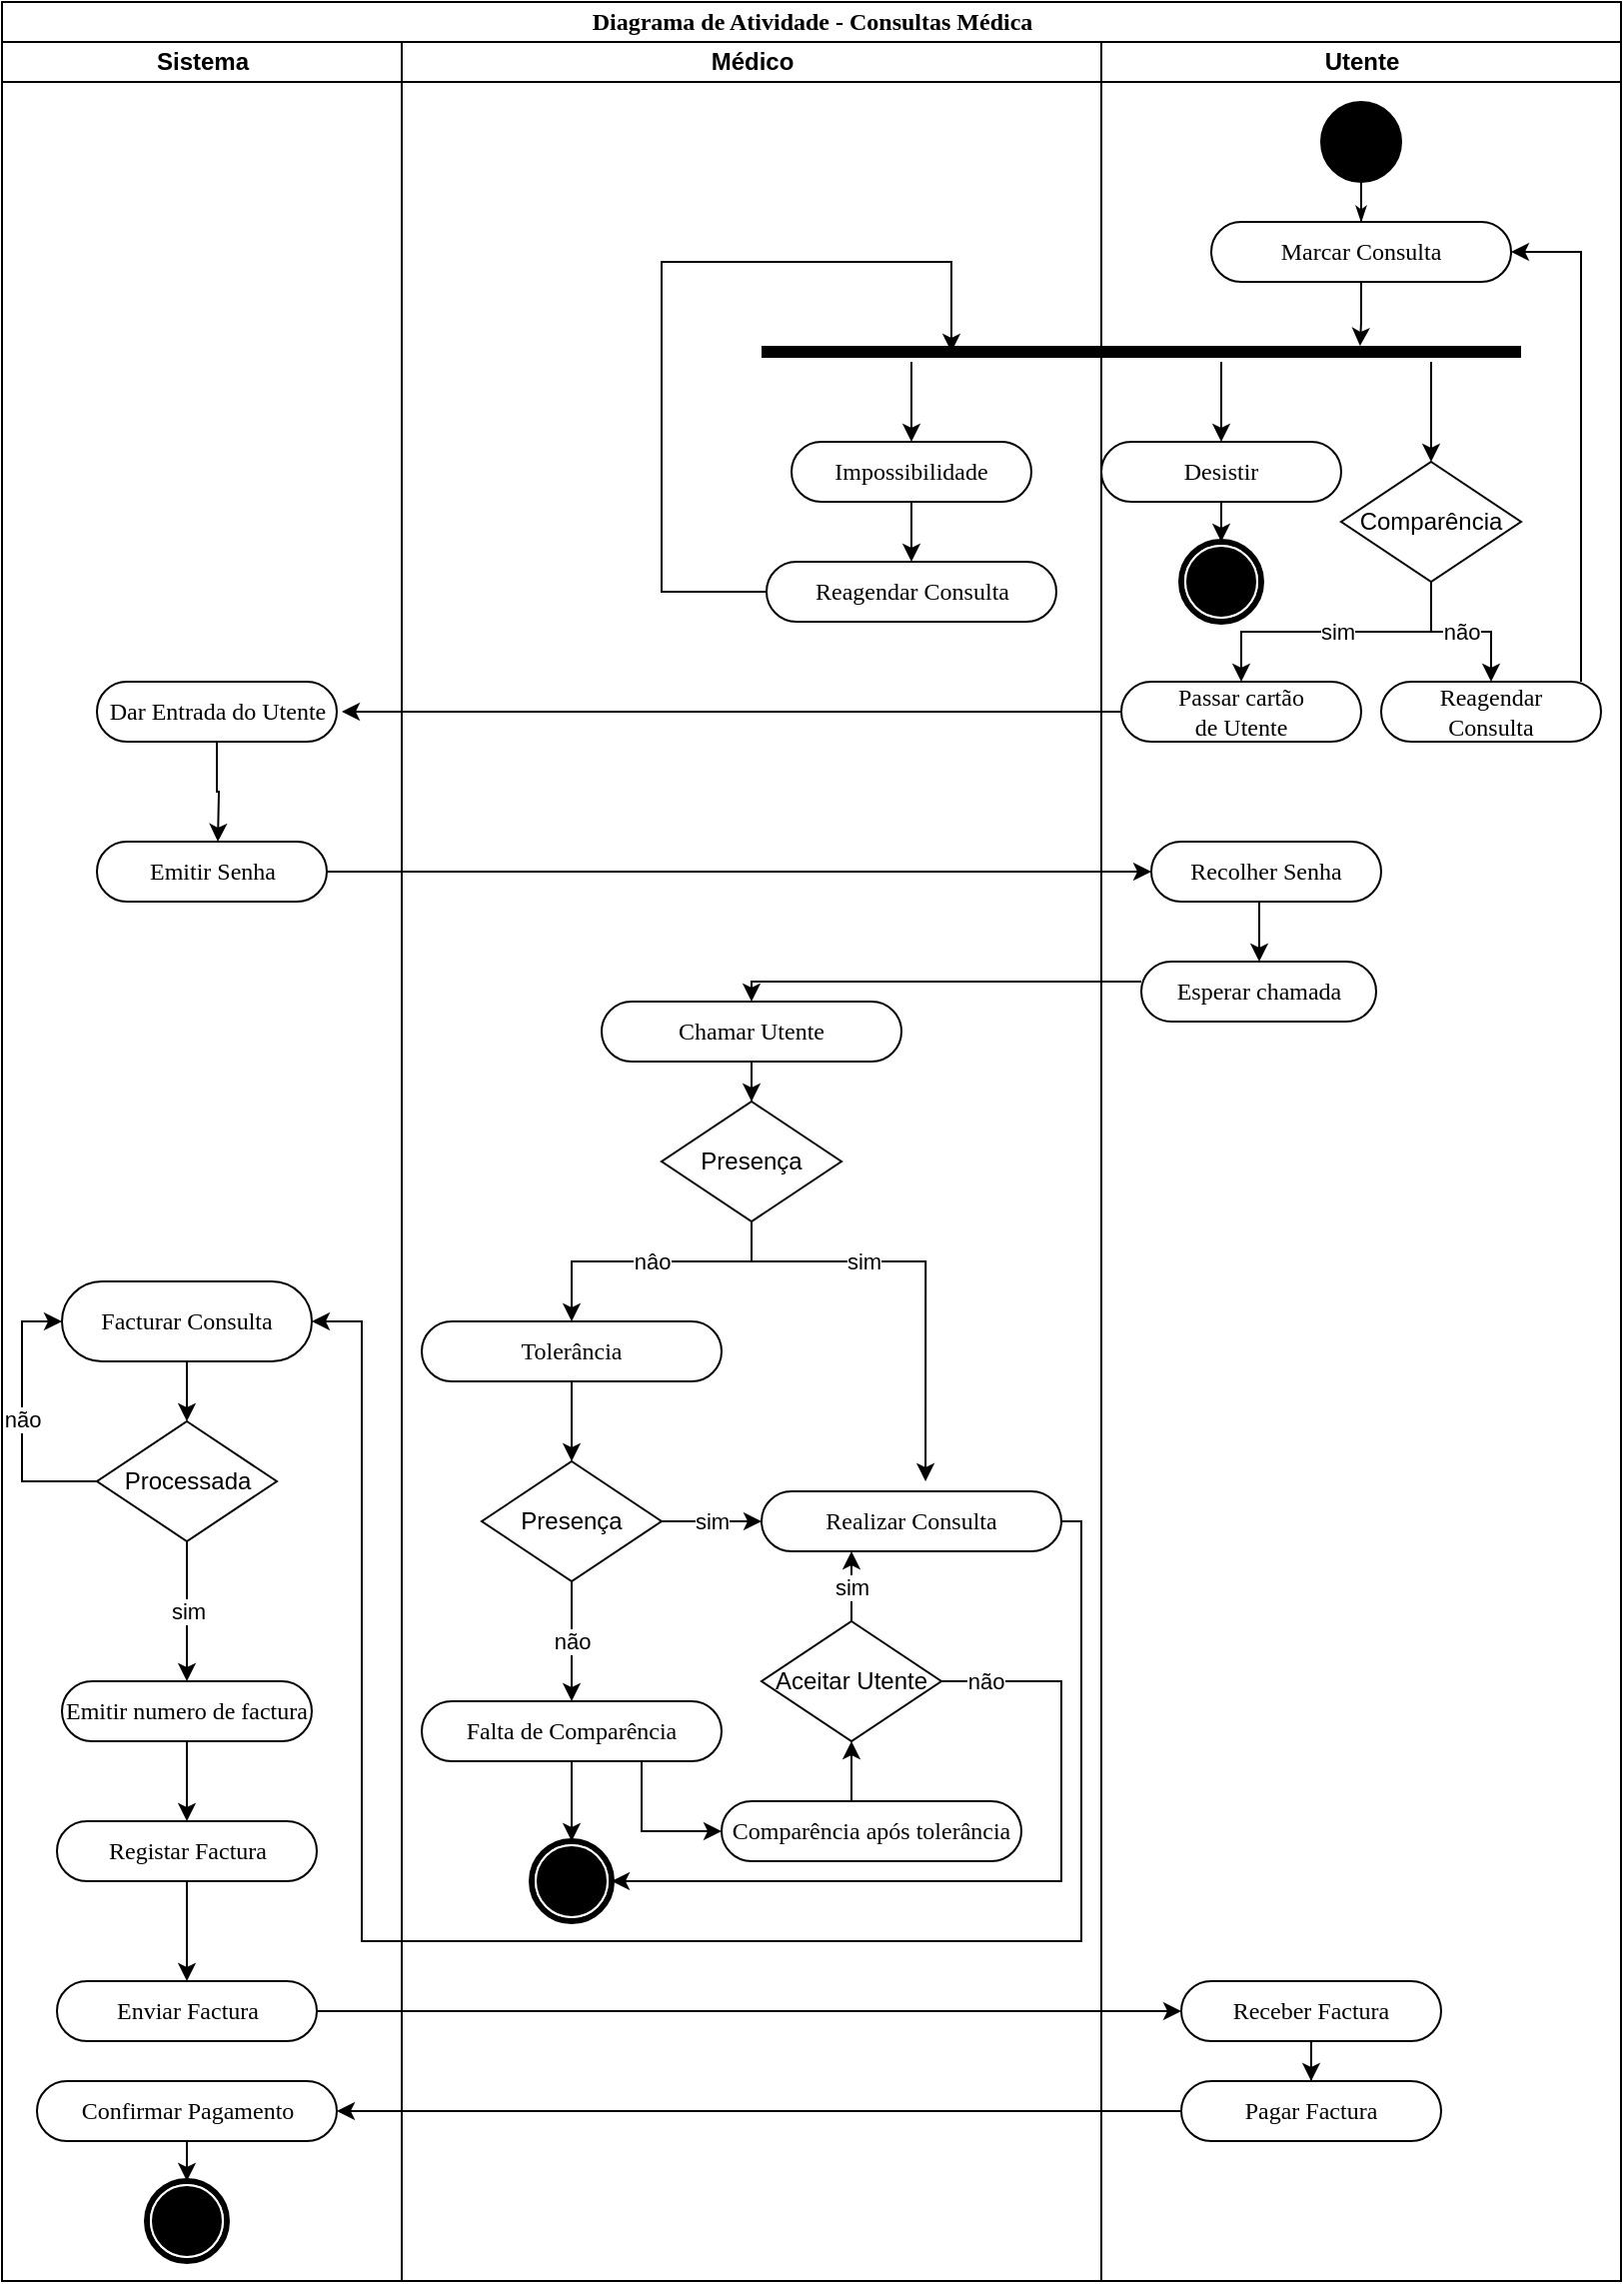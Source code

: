 <mxfile version="14.2.3" type="device"><diagram name="Page-1" id="0783ab3e-0a74-02c8-0abd-f7b4e66b4bec"><mxGraphModel dx="2974" dy="484" grid="1" gridSize="10" guides="1" tooltips="1" connect="1" arrows="1" fold="1" page="1" pageScale="1" pageWidth="827" pageHeight="1169" background="#ffffff" math="0" shadow="0"><root><mxCell id="0"/><mxCell id="1" parent="0"/><mxCell id="1c1d494c118603dd-1" value="Diagrama de Atividade - Consultas Médica" style="swimlane;html=1;childLayout=stackLayout;startSize=20;rounded=0;shadow=0;comic=0;labelBackgroundColor=none;strokeWidth=1;fontFamily=Verdana;fontSize=12;align=center;" parent="1" vertex="1"><mxGeometry x="-1640" y="20" width="810" height="1140" as="geometry"/></mxCell><mxCell id="1c1d494c118603dd-2" value="Sistema" style="swimlane;html=1;startSize=20;" parent="1c1d494c118603dd-1" vertex="1"><mxGeometry y="20" width="200" height="1120" as="geometry"><mxRectangle y="20" width="50" height="970" as="alternateBounds"/></mxGeometry></mxCell><mxCell id="0AZNAEOPZxG-UOAVGBEZ-150" style="edgeStyle=orthogonalEdgeStyle;rounded=0;orthogonalLoop=1;jettySize=auto;html=1;" edge="1" parent="1c1d494c118603dd-2" source="0AZNAEOPZxG-UOAVGBEZ-118" target="0AZNAEOPZxG-UOAVGBEZ-149"><mxGeometry relative="1" as="geometry"/></mxCell><mxCell id="0AZNAEOPZxG-UOAVGBEZ-118" value="Facturar Consulta" style="rounded=1;whiteSpace=wrap;html=1;shadow=0;comic=0;labelBackgroundColor=none;strokeWidth=1;fontFamily=Verdana;fontSize=12;align=center;arcSize=50;" vertex="1" parent="1c1d494c118603dd-2"><mxGeometry x="30" y="620" width="125" height="40" as="geometry"/></mxCell><mxCell id="0AZNAEOPZxG-UOAVGBEZ-169" style="edgeStyle=orthogonalEdgeStyle;rounded=0;orthogonalLoop=1;jettySize=auto;html=1;entryX=0.5;entryY=0;entryDx=0;entryDy=0;" edge="1" parent="1c1d494c118603dd-2" source="1c1d494c118603dd-19" target="0AZNAEOPZxG-UOAVGBEZ-168"><mxGeometry relative="1" as="geometry"/></mxCell><mxCell id="1c1d494c118603dd-19" value="Registar Factura" style="rounded=1;whiteSpace=wrap;html=1;shadow=0;comic=0;labelBackgroundColor=none;strokeWidth=1;fontFamily=Verdana;fontSize=12;align=center;arcSize=50;" parent="1c1d494c118603dd-2" vertex="1"><mxGeometry x="27.5" y="890" width="130" height="30" as="geometry"/></mxCell><mxCell id="0AZNAEOPZxG-UOAVGBEZ-148" style="edgeStyle=orthogonalEdgeStyle;rounded=0;orthogonalLoop=1;jettySize=auto;html=1;" edge="1" parent="1c1d494c118603dd-2" source="0AZNAEOPZxG-UOAVGBEZ-146" target="1c1d494c118603dd-19"><mxGeometry relative="1" as="geometry"/></mxCell><mxCell id="0AZNAEOPZxG-UOAVGBEZ-146" value="Emitir numero de factura" style="rounded=1;whiteSpace=wrap;html=1;shadow=0;comic=0;labelBackgroundColor=none;strokeWidth=1;fontFamily=Verdana;fontSize=12;align=center;arcSize=50;" vertex="1" parent="1c1d494c118603dd-2"><mxGeometry x="30" y="820" width="125" height="30" as="geometry"/></mxCell><mxCell id="0AZNAEOPZxG-UOAVGBEZ-151" value="sim" style="edgeStyle=orthogonalEdgeStyle;rounded=0;orthogonalLoop=1;jettySize=auto;html=1;entryX=0.5;entryY=0;entryDx=0;entryDy=0;" edge="1" parent="1c1d494c118603dd-2" source="0AZNAEOPZxG-UOAVGBEZ-149" target="0AZNAEOPZxG-UOAVGBEZ-146"><mxGeometry relative="1" as="geometry"/></mxCell><mxCell id="0AZNAEOPZxG-UOAVGBEZ-154" value="não" style="edgeStyle=orthogonalEdgeStyle;rounded=0;orthogonalLoop=1;jettySize=auto;html=1;entryX=0;entryY=0.5;entryDx=0;entryDy=0;" edge="1" parent="1c1d494c118603dd-2" source="0AZNAEOPZxG-UOAVGBEZ-149" target="0AZNAEOPZxG-UOAVGBEZ-118"><mxGeometry relative="1" as="geometry"><Array as="points"><mxPoint x="10" y="720"/><mxPoint x="10" y="640"/></Array></mxGeometry></mxCell><mxCell id="0AZNAEOPZxG-UOAVGBEZ-149" value="Processada" style="rhombus;whiteSpace=wrap;html=1;" vertex="1" parent="1c1d494c118603dd-2"><mxGeometry x="47.5" y="690" width="90" height="60" as="geometry"/></mxCell><mxCell id="0AZNAEOPZxG-UOAVGBEZ-168" value="Enviar Factura" style="rounded=1;whiteSpace=wrap;html=1;shadow=0;comic=0;labelBackgroundColor=none;strokeWidth=1;fontFamily=Verdana;fontSize=12;align=center;arcSize=50;" vertex="1" parent="1c1d494c118603dd-2"><mxGeometry x="27.5" y="970" width="130" height="30" as="geometry"/></mxCell><mxCell id="60571a20871a0731-5" value="" style="shape=mxgraph.bpmn.shape;html=1;verticalLabelPosition=bottom;labelBackgroundColor=#ffffff;verticalAlign=top;perimeter=ellipsePerimeter;outline=end;symbol=terminate;rounded=0;shadow=0;comic=0;strokeWidth=1;fontFamily=Verdana;fontSize=12;align=center;" parent="1c1d494c118603dd-2" vertex="1"><mxGeometry x="72.5" y="1070" width="40" height="40" as="geometry"/></mxCell><mxCell id="0AZNAEOPZxG-UOAVGBEZ-178" style="edgeStyle=orthogonalEdgeStyle;rounded=0;orthogonalLoop=1;jettySize=auto;html=1;entryX=0.5;entryY=0;entryDx=0;entryDy=0;" edge="1" parent="1c1d494c118603dd-2" source="0AZNAEOPZxG-UOAVGBEZ-176" target="60571a20871a0731-5"><mxGeometry relative="1" as="geometry"/></mxCell><mxCell id="0AZNAEOPZxG-UOAVGBEZ-176" value="Confirmar Pagamento" style="rounded=1;whiteSpace=wrap;html=1;shadow=0;comic=0;labelBackgroundColor=none;strokeWidth=1;fontFamily=Verdana;fontSize=12;align=center;arcSize=50;" vertex="1" parent="1c1d494c118603dd-2"><mxGeometry x="17.5" y="1020" width="150" height="30" as="geometry"/></mxCell><mxCell id="0AZNAEOPZxG-UOAVGBEZ-179" value="Emitir Senha" style="rounded=1;whiteSpace=wrap;html=1;shadow=0;comic=0;labelBackgroundColor=none;strokeWidth=1;fontFamily=Verdana;fontSize=12;align=center;arcSize=50;direction=west;" vertex="1" parent="1c1d494c118603dd-2"><mxGeometry x="47.5" y="400" width="115" height="30" as="geometry"/></mxCell><mxCell id="0AZNAEOPZxG-UOAVGBEZ-182" style="edgeStyle=orthogonalEdgeStyle;rounded=0;orthogonalLoop=1;jettySize=auto;html=1;" edge="1" parent="1c1d494c118603dd-2" source="0AZNAEOPZxG-UOAVGBEZ-181"><mxGeometry relative="1" as="geometry"><mxPoint x="108" y="400" as="targetPoint"/></mxGeometry></mxCell><mxCell id="0AZNAEOPZxG-UOAVGBEZ-181" value="Dar Entrada do Utente" style="rounded=1;whiteSpace=wrap;html=1;shadow=0;comic=0;labelBackgroundColor=none;strokeWidth=1;fontFamily=Verdana;fontSize=12;align=center;arcSize=50;direction=west;" vertex="1" parent="1c1d494c118603dd-2"><mxGeometry x="47.5" y="320" width="120" height="30" as="geometry"/></mxCell><mxCell id="1c1d494c118603dd-3" value="Médico" style="swimlane;html=1;startSize=20;" parent="1c1d494c118603dd-1" vertex="1"><mxGeometry x="200" y="20" width="350" height="1120" as="geometry"><mxRectangle x="250" y="20" width="30" height="970" as="alternateBounds"/></mxGeometry></mxCell><mxCell id="0AZNAEOPZxG-UOAVGBEZ-54" style="edgeStyle=orthogonalEdgeStyle;rounded=0;orthogonalLoop=1;jettySize=auto;html=1;" edge="1" parent="1c1d494c118603dd-3" source="0AZNAEOPZxG-UOAVGBEZ-32" target="0AZNAEOPZxG-UOAVGBEZ-53"><mxGeometry relative="1" as="geometry"/></mxCell><mxCell id="0AZNAEOPZxG-UOAVGBEZ-32" value="Chamar Utente" style="rounded=1;whiteSpace=wrap;html=1;shadow=0;comic=0;labelBackgroundColor=none;strokeWidth=1;fontFamily=Verdana;fontSize=12;align=center;arcSize=50;direction=west;" vertex="1" parent="1c1d494c118603dd-3"><mxGeometry x="100" y="480" width="150" height="30" as="geometry"/></mxCell><mxCell id="0AZNAEOPZxG-UOAVGBEZ-58" value="sim" style="edgeStyle=orthogonalEdgeStyle;rounded=0;orthogonalLoop=1;jettySize=auto;html=1;entryX=0.453;entryY=1.167;entryDx=0;entryDy=0;entryPerimeter=0;" edge="1" parent="1c1d494c118603dd-3" source="0AZNAEOPZxG-UOAVGBEZ-53" target="0AZNAEOPZxG-UOAVGBEZ-57"><mxGeometry x="-0.298" relative="1" as="geometry"><Array as="points"><mxPoint x="175" y="610"/><mxPoint x="262" y="610"/></Array><mxPoint as="offset"/></mxGeometry></mxCell><mxCell id="0AZNAEOPZxG-UOAVGBEZ-59" value="nâo" style="edgeStyle=orthogonalEdgeStyle;rounded=0;orthogonalLoop=1;jettySize=auto;html=1;entryX=0.5;entryY=1;entryDx=0;entryDy=0;" edge="1" parent="1c1d494c118603dd-3" source="0AZNAEOPZxG-UOAVGBEZ-53" target="0AZNAEOPZxG-UOAVGBEZ-56"><mxGeometry relative="1" as="geometry"><Array as="points"><mxPoint x="175" y="610"/><mxPoint x="85" y="610"/></Array></mxGeometry></mxCell><mxCell id="0AZNAEOPZxG-UOAVGBEZ-53" value="Presença" style="rhombus;whiteSpace=wrap;html=1;" vertex="1" parent="1c1d494c118603dd-3"><mxGeometry x="130" y="530" width="90" height="60" as="geometry"/></mxCell><mxCell id="0AZNAEOPZxG-UOAVGBEZ-62" style="edgeStyle=orthogonalEdgeStyle;rounded=0;orthogonalLoop=1;jettySize=auto;html=1;entryX=0.5;entryY=0;entryDx=0;entryDy=0;" edge="1" parent="1c1d494c118603dd-3" source="0AZNAEOPZxG-UOAVGBEZ-56" target="0AZNAEOPZxG-UOAVGBEZ-61"><mxGeometry relative="1" as="geometry"/></mxCell><mxCell id="0AZNAEOPZxG-UOAVGBEZ-56" value="Tolerância" style="rounded=1;whiteSpace=wrap;html=1;shadow=0;comic=0;labelBackgroundColor=none;strokeWidth=1;fontFamily=Verdana;fontSize=12;align=center;arcSize=50;direction=west;" vertex="1" parent="1c1d494c118603dd-3"><mxGeometry x="10" y="640" width="150" height="30" as="geometry"/></mxCell><mxCell id="0AZNAEOPZxG-UOAVGBEZ-57" value="Realizar Consulta" style="rounded=1;whiteSpace=wrap;html=1;shadow=0;comic=0;labelBackgroundColor=none;strokeWidth=1;fontFamily=Verdana;fontSize=12;align=center;arcSize=50;direction=west;" vertex="1" parent="1c1d494c118603dd-3"><mxGeometry x="180" y="725" width="150" height="30" as="geometry"/></mxCell><mxCell id="0AZNAEOPZxG-UOAVGBEZ-65" value="sim" style="edgeStyle=orthogonalEdgeStyle;rounded=0;orthogonalLoop=1;jettySize=auto;html=1;entryX=1;entryY=0.5;entryDx=0;entryDy=0;" edge="1" parent="1c1d494c118603dd-3" source="0AZNAEOPZxG-UOAVGBEZ-61" target="0AZNAEOPZxG-UOAVGBEZ-57"><mxGeometry relative="1" as="geometry"/></mxCell><mxCell id="0AZNAEOPZxG-UOAVGBEZ-67" value="não" style="edgeStyle=orthogonalEdgeStyle;rounded=0;orthogonalLoop=1;jettySize=auto;html=1;entryX=0.5;entryY=1;entryDx=0;entryDy=0;" edge="1" parent="1c1d494c118603dd-3" source="0AZNAEOPZxG-UOAVGBEZ-61" target="0AZNAEOPZxG-UOAVGBEZ-66"><mxGeometry relative="1" as="geometry"/></mxCell><mxCell id="0AZNAEOPZxG-UOAVGBEZ-61" value="Presença" style="rhombus;whiteSpace=wrap;html=1;" vertex="1" parent="1c1d494c118603dd-3"><mxGeometry x="40" y="710" width="90" height="60" as="geometry"/></mxCell><mxCell id="0AZNAEOPZxG-UOAVGBEZ-89" style="edgeStyle=orthogonalEdgeStyle;rounded=0;orthogonalLoop=1;jettySize=auto;html=1;entryX=0.5;entryY=0;entryDx=0;entryDy=0;" edge="1" parent="1c1d494c118603dd-3" source="0AZNAEOPZxG-UOAVGBEZ-66" target="0AZNAEOPZxG-UOAVGBEZ-87"><mxGeometry relative="1" as="geometry"/></mxCell><mxCell id="0AZNAEOPZxG-UOAVGBEZ-91" style="edgeStyle=orthogonalEdgeStyle;rounded=0;orthogonalLoop=1;jettySize=auto;html=1;entryX=1;entryY=0.5;entryDx=0;entryDy=0;" edge="1" parent="1c1d494c118603dd-3" source="0AZNAEOPZxG-UOAVGBEZ-66" target="0AZNAEOPZxG-UOAVGBEZ-90"><mxGeometry relative="1" as="geometry"><Array as="points"><mxPoint x="120" y="895"/></Array></mxGeometry></mxCell><mxCell id="0AZNAEOPZxG-UOAVGBEZ-66" value="Falta de Comparência" style="rounded=1;whiteSpace=wrap;html=1;shadow=0;comic=0;labelBackgroundColor=none;strokeWidth=1;fontFamily=Verdana;fontSize=12;align=center;arcSize=50;direction=west;" vertex="1" parent="1c1d494c118603dd-3"><mxGeometry x="10" y="830" width="150" height="30" as="geometry"/></mxCell><mxCell id="0AZNAEOPZxG-UOAVGBEZ-87" value="" style="shape=mxgraph.bpmn.shape;html=1;verticalLabelPosition=bottom;labelBackgroundColor=#ffffff;verticalAlign=top;perimeter=ellipsePerimeter;outline=end;symbol=terminate;rounded=0;shadow=0;comic=0;strokeWidth=1;fontFamily=Verdana;fontSize=12;align=center;" vertex="1" parent="1c1d494c118603dd-3"><mxGeometry x="65" y="900" width="40" height="40" as="geometry"/></mxCell><mxCell id="0AZNAEOPZxG-UOAVGBEZ-93" style="edgeStyle=orthogonalEdgeStyle;rounded=0;orthogonalLoop=1;jettySize=auto;html=1;" edge="1" parent="1c1d494c118603dd-3" source="0AZNAEOPZxG-UOAVGBEZ-90" target="0AZNAEOPZxG-UOAVGBEZ-92"><mxGeometry relative="1" as="geometry"><Array as="points"><mxPoint x="225" y="860"/><mxPoint x="225" y="860"/></Array></mxGeometry></mxCell><mxCell id="0AZNAEOPZxG-UOAVGBEZ-90" value="Comparência após tolerância" style="rounded=1;whiteSpace=wrap;html=1;shadow=0;comic=0;labelBackgroundColor=none;strokeWidth=1;fontFamily=Verdana;fontSize=12;align=center;arcSize=50;direction=west;" vertex="1" parent="1c1d494c118603dd-3"><mxGeometry x="160" y="880" width="150" height="30" as="geometry"/></mxCell><mxCell id="0AZNAEOPZxG-UOAVGBEZ-95" value="não" style="edgeStyle=orthogonalEdgeStyle;rounded=0;orthogonalLoop=1;jettySize=auto;html=1;entryX=1;entryY=0.5;entryDx=0;entryDy=0;" edge="1" parent="1c1d494c118603dd-3" source="0AZNAEOPZxG-UOAVGBEZ-92" target="0AZNAEOPZxG-UOAVGBEZ-87"><mxGeometry x="-0.887" relative="1" as="geometry"><Array as="points"><mxPoint x="330" y="820"/><mxPoint x="330" y="920"/></Array><mxPoint as="offset"/></mxGeometry></mxCell><mxCell id="0AZNAEOPZxG-UOAVGBEZ-127" value="sim" style="edgeStyle=orthogonalEdgeStyle;rounded=0;orthogonalLoop=1;jettySize=auto;html=1;" edge="1" parent="1c1d494c118603dd-3" source="0AZNAEOPZxG-UOAVGBEZ-92" target="0AZNAEOPZxG-UOAVGBEZ-57"><mxGeometry relative="1" as="geometry"><Array as="points"><mxPoint x="225" y="770"/><mxPoint x="225" y="770"/></Array></mxGeometry></mxCell><mxCell id="0AZNAEOPZxG-UOAVGBEZ-92" value="Aceitar Utente" style="rhombus;whiteSpace=wrap;html=1;" vertex="1" parent="1c1d494c118603dd-3"><mxGeometry x="180" y="790" width="90" height="60" as="geometry"/></mxCell><mxCell id="0AZNAEOPZxG-UOAVGBEZ-138" style="edgeStyle=orthogonalEdgeStyle;rounded=0;orthogonalLoop=1;jettySize=auto;html=1;" edge="1" parent="1c1d494c118603dd-3" source="0AZNAEOPZxG-UOAVGBEZ-135" target="0AZNAEOPZxG-UOAVGBEZ-137"><mxGeometry relative="1" as="geometry"/></mxCell><mxCell id="0AZNAEOPZxG-UOAVGBEZ-135" value="Impossibilidade" style="rounded=1;whiteSpace=wrap;html=1;shadow=0;comic=0;labelBackgroundColor=none;strokeWidth=1;fontFamily=Verdana;fontSize=12;align=center;arcSize=50;direction=west;" vertex="1" parent="1c1d494c118603dd-3"><mxGeometry x="195" y="200" width="120" height="30" as="geometry"/></mxCell><mxCell id="0AZNAEOPZxG-UOAVGBEZ-137" value="Reagendar Consulta" style="rounded=1;whiteSpace=wrap;html=1;shadow=0;comic=0;labelBackgroundColor=none;strokeWidth=1;fontFamily=Verdana;fontSize=12;align=center;arcSize=50;direction=west;" vertex="1" parent="1c1d494c118603dd-3"><mxGeometry x="182.5" y="260" width="145" height="30" as="geometry"/></mxCell><mxCell id="0AZNAEOPZxG-UOAVGBEZ-33" style="edgeStyle=orthogonalEdgeStyle;rounded=0;orthogonalLoop=1;jettySize=auto;html=1;entryX=0.5;entryY=1;entryDx=0;entryDy=0;" edge="1" parent="1c1d494c118603dd-1" source="0AZNAEOPZxG-UOAVGBEZ-29" target="0AZNAEOPZxG-UOAVGBEZ-32"><mxGeometry relative="1" as="geometry"><Array as="points"><mxPoint x="375" y="490"/></Array></mxGeometry></mxCell><mxCell id="0AZNAEOPZxG-UOAVGBEZ-99" style="edgeStyle=orthogonalEdgeStyle;rounded=0;orthogonalLoop=1;jettySize=auto;html=1;entryX=1;entryY=0.5;entryDx=0;entryDy=0;" edge="1" parent="1c1d494c118603dd-1" source="0AZNAEOPZxG-UOAVGBEZ-57" target="0AZNAEOPZxG-UOAVGBEZ-118"><mxGeometry relative="1" as="geometry"><mxPoint x="220" y="850" as="targetPoint"/><Array as="points"><mxPoint x="540" y="760"/><mxPoint x="540" y="970"/><mxPoint x="180" y="970"/><mxPoint x="180" y="660"/></Array></mxGeometry></mxCell><mxCell id="1c1d494c118603dd-4" value="Utente" style="swimlane;html=1;startSize=20;" parent="1c1d494c118603dd-1" vertex="1"><mxGeometry x="550" y="20" width="260" height="1120" as="geometry"><mxRectangle x="500" y="20" width="30" height="970" as="alternateBounds"/></mxGeometry></mxCell><mxCell id="1c1d494c118603dd-27" style="edgeStyle=orthogonalEdgeStyle;rounded=0;html=1;labelBackgroundColor=none;startArrow=none;startFill=0;startSize=5;endArrow=classicThin;endFill=1;endSize=5;jettySize=auto;orthogonalLoop=1;strokeWidth=1;fontFamily=Verdana;fontSize=12" parent="1c1d494c118603dd-4" source="60571a20871a0731-4" target="60571a20871a0731-8" edge="1"><mxGeometry relative="1" as="geometry"/></mxCell><mxCell id="60571a20871a0731-4" value="" style="ellipse;whiteSpace=wrap;html=1;rounded=0;shadow=0;comic=0;labelBackgroundColor=none;strokeWidth=1;fillColor=#000000;fontFamily=Verdana;fontSize=12;align=center;" parent="1c1d494c118603dd-4" vertex="1"><mxGeometry x="110" y="30" width="40" height="40" as="geometry"/></mxCell><mxCell id="0AZNAEOPZxG-UOAVGBEZ-171" style="edgeStyle=orthogonalEdgeStyle;rounded=0;orthogonalLoop=1;jettySize=auto;html=1;entryX=0.788;entryY=0.2;entryDx=0;entryDy=0;entryPerimeter=0;" edge="1" parent="1c1d494c118603dd-4" source="60571a20871a0731-8" target="0AZNAEOPZxG-UOAVGBEZ-121"><mxGeometry relative="1" as="geometry"/></mxCell><mxCell id="60571a20871a0731-8" value="Marcar Consulta" style="rounded=1;whiteSpace=wrap;html=1;shadow=0;comic=0;labelBackgroundColor=none;strokeWidth=1;fontFamily=Verdana;fontSize=12;align=center;arcSize=50;direction=west;" parent="1c1d494c118603dd-4" vertex="1"><mxGeometry x="55" y="90" width="150" height="30" as="geometry"/></mxCell><mxCell id="0AZNAEOPZxG-UOAVGBEZ-15" value="sim" style="edgeStyle=orthogonalEdgeStyle;rounded=0;orthogonalLoop=1;jettySize=auto;html=1;" edge="1" parent="1c1d494c118603dd-4" source="0AZNAEOPZxG-UOAVGBEZ-1" target="0AZNAEOPZxG-UOAVGBEZ-13"><mxGeometry relative="1" as="geometry"/></mxCell><mxCell id="0AZNAEOPZxG-UOAVGBEZ-17" value="não" style="edgeStyle=orthogonalEdgeStyle;rounded=0;orthogonalLoop=1;jettySize=auto;html=1;entryX=0.5;entryY=1;entryDx=0;entryDy=0;" edge="1" parent="1c1d494c118603dd-4" source="0AZNAEOPZxG-UOAVGBEZ-1" target="0AZNAEOPZxG-UOAVGBEZ-16"><mxGeometry relative="1" as="geometry"/></mxCell><mxCell id="0AZNAEOPZxG-UOAVGBEZ-1" value="Comparência" style="rhombus;whiteSpace=wrap;html=1;" vertex="1" parent="1c1d494c118603dd-4"><mxGeometry x="120" y="210" width="90" height="60" as="geometry"/></mxCell><mxCell id="0AZNAEOPZxG-UOAVGBEZ-13" value="Passar cartão &lt;br&gt;de Utente" style="rounded=1;whiteSpace=wrap;html=1;shadow=0;comic=0;labelBackgroundColor=none;strokeWidth=1;fontFamily=Verdana;fontSize=12;align=center;arcSize=50;direction=west;" vertex="1" parent="1c1d494c118603dd-4"><mxGeometry x="10" y="320" width="120" height="30" as="geometry"/></mxCell><mxCell id="0AZNAEOPZxG-UOAVGBEZ-125" style="edgeStyle=orthogonalEdgeStyle;rounded=0;orthogonalLoop=1;jettySize=auto;html=1;entryX=0;entryY=0.5;entryDx=0;entryDy=0;" edge="1" parent="1c1d494c118603dd-4" source="0AZNAEOPZxG-UOAVGBEZ-16" target="60571a20871a0731-8"><mxGeometry relative="1" as="geometry"><Array as="points"><mxPoint x="240" y="105"/></Array></mxGeometry></mxCell><mxCell id="0AZNAEOPZxG-UOAVGBEZ-16" value="Reagendar &lt;br&gt;Consulta" style="rounded=1;whiteSpace=wrap;html=1;shadow=0;comic=0;labelBackgroundColor=none;strokeWidth=1;fontFamily=Verdana;fontSize=12;align=center;arcSize=50;direction=west;" vertex="1" parent="1c1d494c118603dd-4"><mxGeometry x="140" y="320" width="110" height="30" as="geometry"/></mxCell><mxCell id="0AZNAEOPZxG-UOAVGBEZ-30" style="edgeStyle=orthogonalEdgeStyle;rounded=0;orthogonalLoop=1;jettySize=auto;html=1;" edge="1" parent="1c1d494c118603dd-4" source="0AZNAEOPZxG-UOAVGBEZ-27" target="0AZNAEOPZxG-UOAVGBEZ-29"><mxGeometry relative="1" as="geometry"><Array as="points"><mxPoint x="79" y="440"/><mxPoint x="79" y="440"/></Array></mxGeometry></mxCell><mxCell id="0AZNAEOPZxG-UOAVGBEZ-27" value="Recolher Senha" style="rounded=1;whiteSpace=wrap;html=1;shadow=0;comic=0;labelBackgroundColor=none;strokeWidth=1;fontFamily=Verdana;fontSize=12;align=center;arcSize=50;direction=west;" vertex="1" parent="1c1d494c118603dd-4"><mxGeometry x="25" y="400" width="115" height="30" as="geometry"/></mxCell><mxCell id="0AZNAEOPZxG-UOAVGBEZ-29" value="Esperar chamada" style="rounded=1;whiteSpace=wrap;html=1;shadow=0;comic=0;labelBackgroundColor=none;strokeWidth=1;fontFamily=Verdana;fontSize=12;align=center;arcSize=50;direction=west;" vertex="1" parent="1c1d494c118603dd-4"><mxGeometry x="20" y="460" width="117.5" height="30" as="geometry"/></mxCell><mxCell id="0AZNAEOPZxG-UOAVGBEZ-133" style="edgeStyle=orthogonalEdgeStyle;rounded=0;orthogonalLoop=1;jettySize=auto;html=1;" edge="1" parent="1c1d494c118603dd-4" source="0AZNAEOPZxG-UOAVGBEZ-121" target="0AZNAEOPZxG-UOAVGBEZ-129"><mxGeometry relative="1" as="geometry"><Array as="points"><mxPoint x="60" y="180"/><mxPoint x="60" y="180"/></Array></mxGeometry></mxCell><mxCell id="0AZNAEOPZxG-UOAVGBEZ-142" style="edgeStyle=orthogonalEdgeStyle;rounded=0;orthogonalLoop=1;jettySize=auto;html=1;entryX=0.5;entryY=0;entryDx=0;entryDy=0;" edge="1" parent="1c1d494c118603dd-4" source="0AZNAEOPZxG-UOAVGBEZ-121" target="0AZNAEOPZxG-UOAVGBEZ-1"><mxGeometry relative="1" as="geometry"><Array as="points"><mxPoint x="165" y="190"/><mxPoint x="165" y="190"/></Array></mxGeometry></mxCell><mxCell id="0AZNAEOPZxG-UOAVGBEZ-121" value="" style="shape=line;html=1;strokeWidth=6;" vertex="1" parent="1c1d494c118603dd-4"><mxGeometry x="-170" y="150" width="380" height="10" as="geometry"/></mxCell><mxCell id="0AZNAEOPZxG-UOAVGBEZ-132" style="edgeStyle=orthogonalEdgeStyle;rounded=0;orthogonalLoop=1;jettySize=auto;html=1;entryX=0.5;entryY=0;entryDx=0;entryDy=0;" edge="1" parent="1c1d494c118603dd-4" source="0AZNAEOPZxG-UOAVGBEZ-129" target="0AZNAEOPZxG-UOAVGBEZ-131"><mxGeometry relative="1" as="geometry"/></mxCell><mxCell id="0AZNAEOPZxG-UOAVGBEZ-129" value="Desistir" style="rounded=1;whiteSpace=wrap;html=1;shadow=0;comic=0;labelBackgroundColor=none;strokeWidth=1;fontFamily=Verdana;fontSize=12;align=center;arcSize=50;direction=west;" vertex="1" parent="1c1d494c118603dd-4"><mxGeometry y="200" width="120" height="30" as="geometry"/></mxCell><mxCell id="0AZNAEOPZxG-UOAVGBEZ-131" value="" style="shape=mxgraph.bpmn.shape;html=1;verticalLabelPosition=bottom;labelBackgroundColor=#ffffff;verticalAlign=top;perimeter=ellipsePerimeter;outline=end;symbol=terminate;rounded=0;shadow=0;comic=0;strokeWidth=1;fontFamily=Verdana;fontSize=12;align=center;" vertex="1" parent="1c1d494c118603dd-4"><mxGeometry x="40" y="250" width="40" height="40" as="geometry"/></mxCell><mxCell id="0AZNAEOPZxG-UOAVGBEZ-175" style="edgeStyle=orthogonalEdgeStyle;rounded=0;orthogonalLoop=1;jettySize=auto;html=1;" edge="1" parent="1c1d494c118603dd-4" source="0AZNAEOPZxG-UOAVGBEZ-172" target="0AZNAEOPZxG-UOAVGBEZ-174"><mxGeometry relative="1" as="geometry"/></mxCell><mxCell id="0AZNAEOPZxG-UOAVGBEZ-172" value="Receber Factura" style="rounded=1;whiteSpace=wrap;html=1;shadow=0;comic=0;labelBackgroundColor=none;strokeWidth=1;fontFamily=Verdana;fontSize=12;align=center;arcSize=50;" vertex="1" parent="1c1d494c118603dd-4"><mxGeometry x="40" y="970" width="130" height="30" as="geometry"/></mxCell><mxCell id="0AZNAEOPZxG-UOAVGBEZ-174" value="Pagar Factura" style="rounded=1;whiteSpace=wrap;html=1;shadow=0;comic=0;labelBackgroundColor=none;strokeWidth=1;fontFamily=Verdana;fontSize=12;align=center;arcSize=50;" vertex="1" parent="1c1d494c118603dd-4"><mxGeometry x="40" y="1020" width="130" height="30" as="geometry"/></mxCell><mxCell id="0AZNAEOPZxG-UOAVGBEZ-136" style="edgeStyle=orthogonalEdgeStyle;rounded=0;orthogonalLoop=1;jettySize=auto;html=1;entryX=0.5;entryY=1;entryDx=0;entryDy=0;" edge="1" parent="1c1d494c118603dd-1" source="0AZNAEOPZxG-UOAVGBEZ-121" target="0AZNAEOPZxG-UOAVGBEZ-135"><mxGeometry relative="1" as="geometry"><Array as="points"><mxPoint x="455" y="200"/><mxPoint x="455" y="200"/></Array></mxGeometry></mxCell><mxCell id="0AZNAEOPZxG-UOAVGBEZ-139" style="edgeStyle=orthogonalEdgeStyle;rounded=0;orthogonalLoop=1;jettySize=auto;html=1;entryX=0.25;entryY=0.5;entryDx=0;entryDy=0;entryPerimeter=0;" edge="1" parent="1c1d494c118603dd-1" source="0AZNAEOPZxG-UOAVGBEZ-137" target="0AZNAEOPZxG-UOAVGBEZ-121"><mxGeometry relative="1" as="geometry"><mxPoint x="790" y="150" as="targetPoint"/><Array as="points"><mxPoint x="330" y="295"/><mxPoint x="330" y="130"/><mxPoint x="475" y="130"/></Array></mxGeometry></mxCell><mxCell id="0AZNAEOPZxG-UOAVGBEZ-173" style="edgeStyle=orthogonalEdgeStyle;rounded=0;orthogonalLoop=1;jettySize=auto;html=1;entryX=0;entryY=0.5;entryDx=0;entryDy=0;" edge="1" parent="1c1d494c118603dd-1" source="0AZNAEOPZxG-UOAVGBEZ-168" target="0AZNAEOPZxG-UOAVGBEZ-172"><mxGeometry relative="1" as="geometry"/></mxCell><mxCell id="0AZNAEOPZxG-UOAVGBEZ-177" style="edgeStyle=orthogonalEdgeStyle;rounded=0;orthogonalLoop=1;jettySize=auto;html=1;entryX=1;entryY=0.5;entryDx=0;entryDy=0;" edge="1" parent="1c1d494c118603dd-1" source="0AZNAEOPZxG-UOAVGBEZ-174" target="0AZNAEOPZxG-UOAVGBEZ-176"><mxGeometry relative="1" as="geometry"/></mxCell><mxCell id="0AZNAEOPZxG-UOAVGBEZ-183" style="edgeStyle=orthogonalEdgeStyle;rounded=0;orthogonalLoop=1;jettySize=auto;html=1;entryX=1;entryY=0.5;entryDx=0;entryDy=0;" edge="1" parent="1c1d494c118603dd-1" source="0AZNAEOPZxG-UOAVGBEZ-179" target="0AZNAEOPZxG-UOAVGBEZ-27"><mxGeometry relative="1" as="geometry"><mxPoint x="570" y="435" as="targetPoint"/></mxGeometry></mxCell><mxCell id="0AZNAEOPZxG-UOAVGBEZ-184" style="edgeStyle=orthogonalEdgeStyle;rounded=0;orthogonalLoop=1;jettySize=auto;html=1;" edge="1" parent="1" source="0AZNAEOPZxG-UOAVGBEZ-13"><mxGeometry relative="1" as="geometry"><mxPoint x="-1470" y="375" as="targetPoint"/></mxGeometry></mxCell></root></mxGraphModel></diagram></mxfile>